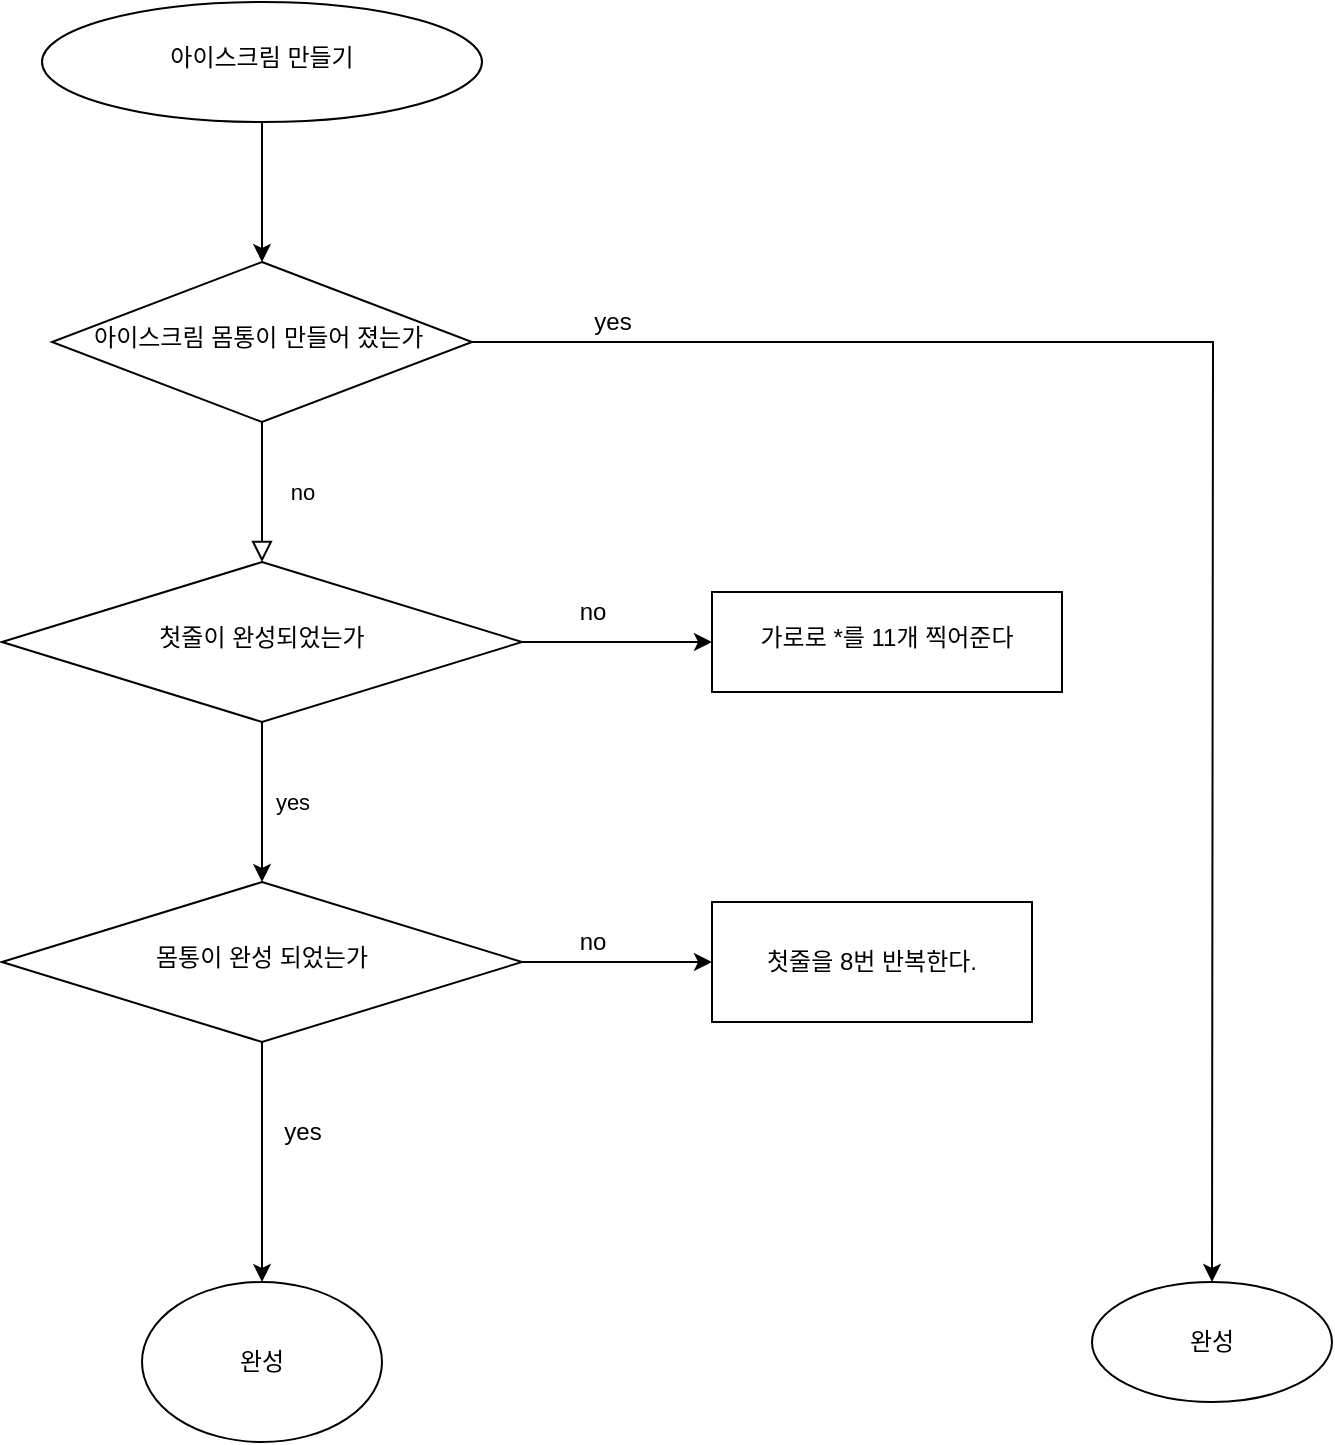 <mxfile version="15.9.1" type="github">
  <diagram id="C5RBs43oDa-KdzZeNtuy" name="Page-1">
    <mxGraphModel dx="946" dy="614" grid="1" gridSize="10" guides="1" tooltips="1" connect="1" arrows="1" fold="1" page="1" pageScale="1" pageWidth="827" pageHeight="1169" math="0" shadow="0">
      <root>
        <mxCell id="WIyWlLk6GJQsqaUBKTNV-0" />
        <mxCell id="WIyWlLk6GJQsqaUBKTNV-1" parent="WIyWlLk6GJQsqaUBKTNV-0" />
        <mxCell id="WIyWlLk6GJQsqaUBKTNV-4" value="no" style="rounded=0;html=1;jettySize=auto;orthogonalLoop=1;fontSize=11;endArrow=block;endFill=0;endSize=8;strokeWidth=1;shadow=0;labelBackgroundColor=none;edgeStyle=orthogonalEdgeStyle;" parent="WIyWlLk6GJQsqaUBKTNV-1" source="WIyWlLk6GJQsqaUBKTNV-6" target="WIyWlLk6GJQsqaUBKTNV-10" edge="1">
          <mxGeometry y="20" relative="1" as="geometry">
            <mxPoint as="offset" />
          </mxGeometry>
        </mxCell>
        <mxCell id="veBck5Dy5TOID-rGyBnz-28" style="edgeStyle=orthogonalEdgeStyle;rounded=0;orthogonalLoop=1;jettySize=auto;html=1;" edge="1" parent="WIyWlLk6GJQsqaUBKTNV-1" source="WIyWlLk6GJQsqaUBKTNV-6">
          <mxGeometry relative="1" as="geometry">
            <mxPoint x="690" y="670" as="targetPoint" />
          </mxGeometry>
        </mxCell>
        <mxCell id="WIyWlLk6GJQsqaUBKTNV-6" value="아이스크림 몸통이 만들어 졌는가&amp;nbsp;" style="rhombus;whiteSpace=wrap;html=1;shadow=0;fontFamily=Helvetica;fontSize=12;align=center;strokeWidth=1;spacing=6;spacingTop=-4;" parent="WIyWlLk6GJQsqaUBKTNV-1" vertex="1">
          <mxGeometry x="110" y="160" width="210" height="80" as="geometry" />
        </mxCell>
        <mxCell id="veBck5Dy5TOID-rGyBnz-22" value="" style="edgeStyle=orthogonalEdgeStyle;rounded=0;orthogonalLoop=1;jettySize=auto;html=1;" edge="1" parent="WIyWlLk6GJQsqaUBKTNV-1" source="WIyWlLk6GJQsqaUBKTNV-10" target="veBck5Dy5TOID-rGyBnz-21">
          <mxGeometry relative="1" as="geometry" />
        </mxCell>
        <mxCell id="veBck5Dy5TOID-rGyBnz-25" value="" style="edgeStyle=orthogonalEdgeStyle;rounded=0;orthogonalLoop=1;jettySize=auto;html=1;" edge="1" parent="WIyWlLk6GJQsqaUBKTNV-1" source="WIyWlLk6GJQsqaUBKTNV-10" target="veBck5Dy5TOID-rGyBnz-24">
          <mxGeometry relative="1" as="geometry" />
        </mxCell>
        <mxCell id="veBck5Dy5TOID-rGyBnz-26" value="yes" style="edgeLabel;html=1;align=center;verticalAlign=middle;resizable=0;points=[];" vertex="1" connectable="0" parent="veBck5Dy5TOID-rGyBnz-25">
          <mxGeometry x="-0.125" y="3" relative="1" as="geometry">
            <mxPoint x="12" y="5" as="offset" />
          </mxGeometry>
        </mxCell>
        <mxCell id="WIyWlLk6GJQsqaUBKTNV-10" value="첫줄이 완성되었는가" style="rhombus;whiteSpace=wrap;html=1;shadow=0;fontFamily=Helvetica;fontSize=12;align=center;strokeWidth=1;spacing=6;spacingTop=-4;" parent="WIyWlLk6GJQsqaUBKTNV-1" vertex="1">
          <mxGeometry x="85" y="310" width="260" height="80" as="geometry" />
        </mxCell>
        <mxCell id="veBck5Dy5TOID-rGyBnz-27" style="edgeStyle=orthogonalEdgeStyle;rounded=0;orthogonalLoop=1;jettySize=auto;html=1;entryX=0.5;entryY=0;entryDx=0;entryDy=0;" edge="1" parent="WIyWlLk6GJQsqaUBKTNV-1" source="veBck5Dy5TOID-rGyBnz-8" target="WIyWlLk6GJQsqaUBKTNV-6">
          <mxGeometry relative="1" as="geometry" />
        </mxCell>
        <mxCell id="veBck5Dy5TOID-rGyBnz-8" value="아이스크림 만들기" style="ellipse;whiteSpace=wrap;html=1;shadow=0;strokeWidth=1;spacing=6;spacingTop=-4;" vertex="1" parent="WIyWlLk6GJQsqaUBKTNV-1">
          <mxGeometry x="105" y="30" width="220" height="60" as="geometry" />
        </mxCell>
        <mxCell id="veBck5Dy5TOID-rGyBnz-21" value="가로로 *를 11개 찍어준다" style="whiteSpace=wrap;html=1;shadow=0;strokeWidth=1;spacing=6;spacingTop=-4;" vertex="1" parent="WIyWlLk6GJQsqaUBKTNV-1">
          <mxGeometry x="440" y="325" width="175" height="50" as="geometry" />
        </mxCell>
        <mxCell id="veBck5Dy5TOID-rGyBnz-23" value="no" style="text;html=1;align=center;verticalAlign=middle;resizable=0;points=[];autosize=1;strokeColor=none;fillColor=none;" vertex="1" parent="WIyWlLk6GJQsqaUBKTNV-1">
          <mxGeometry x="365" y="325" width="30" height="20" as="geometry" />
        </mxCell>
        <mxCell id="veBck5Dy5TOID-rGyBnz-30" style="edgeStyle=orthogonalEdgeStyle;rounded=0;orthogonalLoop=1;jettySize=auto;html=1;" edge="1" parent="WIyWlLk6GJQsqaUBKTNV-1" source="veBck5Dy5TOID-rGyBnz-24">
          <mxGeometry relative="1" as="geometry">
            <mxPoint x="440" y="510" as="targetPoint" />
          </mxGeometry>
        </mxCell>
        <mxCell id="veBck5Dy5TOID-rGyBnz-33" style="edgeStyle=orthogonalEdgeStyle;rounded=0;orthogonalLoop=1;jettySize=auto;html=1;" edge="1" parent="WIyWlLk6GJQsqaUBKTNV-1" source="veBck5Dy5TOID-rGyBnz-24">
          <mxGeometry relative="1" as="geometry">
            <mxPoint x="215" y="670" as="targetPoint" />
          </mxGeometry>
        </mxCell>
        <mxCell id="veBck5Dy5TOID-rGyBnz-24" value="몸통이 완성 되었는가" style="rhombus;whiteSpace=wrap;html=1;shadow=0;fontFamily=Helvetica;fontSize=12;align=center;strokeWidth=1;spacing=6;spacingTop=-4;" vertex="1" parent="WIyWlLk6GJQsqaUBKTNV-1">
          <mxGeometry x="85" y="470" width="260" height="80" as="geometry" />
        </mxCell>
        <mxCell id="veBck5Dy5TOID-rGyBnz-29" value="yes" style="text;html=1;align=center;verticalAlign=middle;resizable=0;points=[];autosize=1;strokeColor=none;fillColor=none;" vertex="1" parent="WIyWlLk6GJQsqaUBKTNV-1">
          <mxGeometry x="375" y="180" width="30" height="20" as="geometry" />
        </mxCell>
        <mxCell id="veBck5Dy5TOID-rGyBnz-31" value="no" style="text;html=1;align=center;verticalAlign=middle;resizable=0;points=[];autosize=1;strokeColor=none;fillColor=none;" vertex="1" parent="WIyWlLk6GJQsqaUBKTNV-1">
          <mxGeometry x="365" y="490" width="30" height="20" as="geometry" />
        </mxCell>
        <mxCell id="veBck5Dy5TOID-rGyBnz-32" value="첫줄을 8번 반복한다." style="whiteSpace=wrap;html=1;" vertex="1" parent="WIyWlLk6GJQsqaUBKTNV-1">
          <mxGeometry x="440" y="480" width="160" height="60" as="geometry" />
        </mxCell>
        <mxCell id="veBck5Dy5TOID-rGyBnz-34" value="yes" style="text;html=1;align=center;verticalAlign=middle;resizable=0;points=[];autosize=1;strokeColor=none;fillColor=none;" vertex="1" parent="WIyWlLk6GJQsqaUBKTNV-1">
          <mxGeometry x="220" y="585" width="30" height="20" as="geometry" />
        </mxCell>
        <mxCell id="veBck5Dy5TOID-rGyBnz-36" value="완성" style="ellipse;whiteSpace=wrap;html=1;" vertex="1" parent="WIyWlLk6GJQsqaUBKTNV-1">
          <mxGeometry x="155" y="670" width="120" height="80" as="geometry" />
        </mxCell>
        <mxCell id="veBck5Dy5TOID-rGyBnz-38" value="완성" style="ellipse;whiteSpace=wrap;html=1;" vertex="1" parent="WIyWlLk6GJQsqaUBKTNV-1">
          <mxGeometry x="630" y="670" width="120" height="60" as="geometry" />
        </mxCell>
      </root>
    </mxGraphModel>
  </diagram>
</mxfile>
